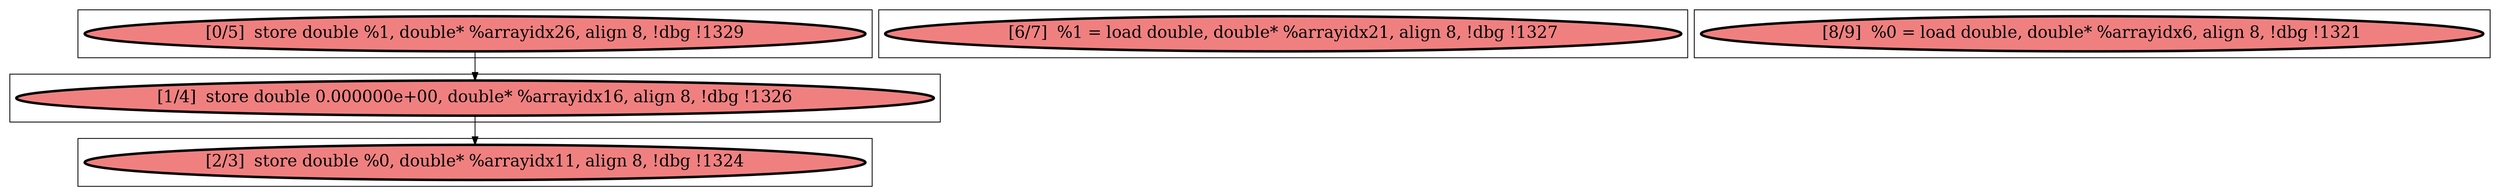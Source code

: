 
digraph G {



node73->node71 [ ]
node71->node70 [ ]


subgraph cluster4 {


node74 [penwidth=3.0,fontsize=20,fillcolor=lightcoral,label="[6/7]  %1 = load double, double* %arrayidx21, align 8, !dbg !1327",shape=ellipse,style=filled ]



}

subgraph cluster3 {


node73 [penwidth=3.0,fontsize=20,fillcolor=lightcoral,label="[0/5]  store double %1, double* %arrayidx26, align 8, !dbg !1329",shape=ellipse,style=filled ]



}

subgraph cluster2 {


node72 [penwidth=3.0,fontsize=20,fillcolor=lightcoral,label="[8/9]  %0 = load double, double* %arrayidx6, align 8, !dbg !1321",shape=ellipse,style=filled ]



}

subgraph cluster0 {


node70 [penwidth=3.0,fontsize=20,fillcolor=lightcoral,label="[2/3]  store double %0, double* %arrayidx11, align 8, !dbg !1324",shape=ellipse,style=filled ]



}

subgraph cluster1 {


node71 [penwidth=3.0,fontsize=20,fillcolor=lightcoral,label="[1/4]  store double 0.000000e+00, double* %arrayidx16, align 8, !dbg !1326",shape=ellipse,style=filled ]



}

}
